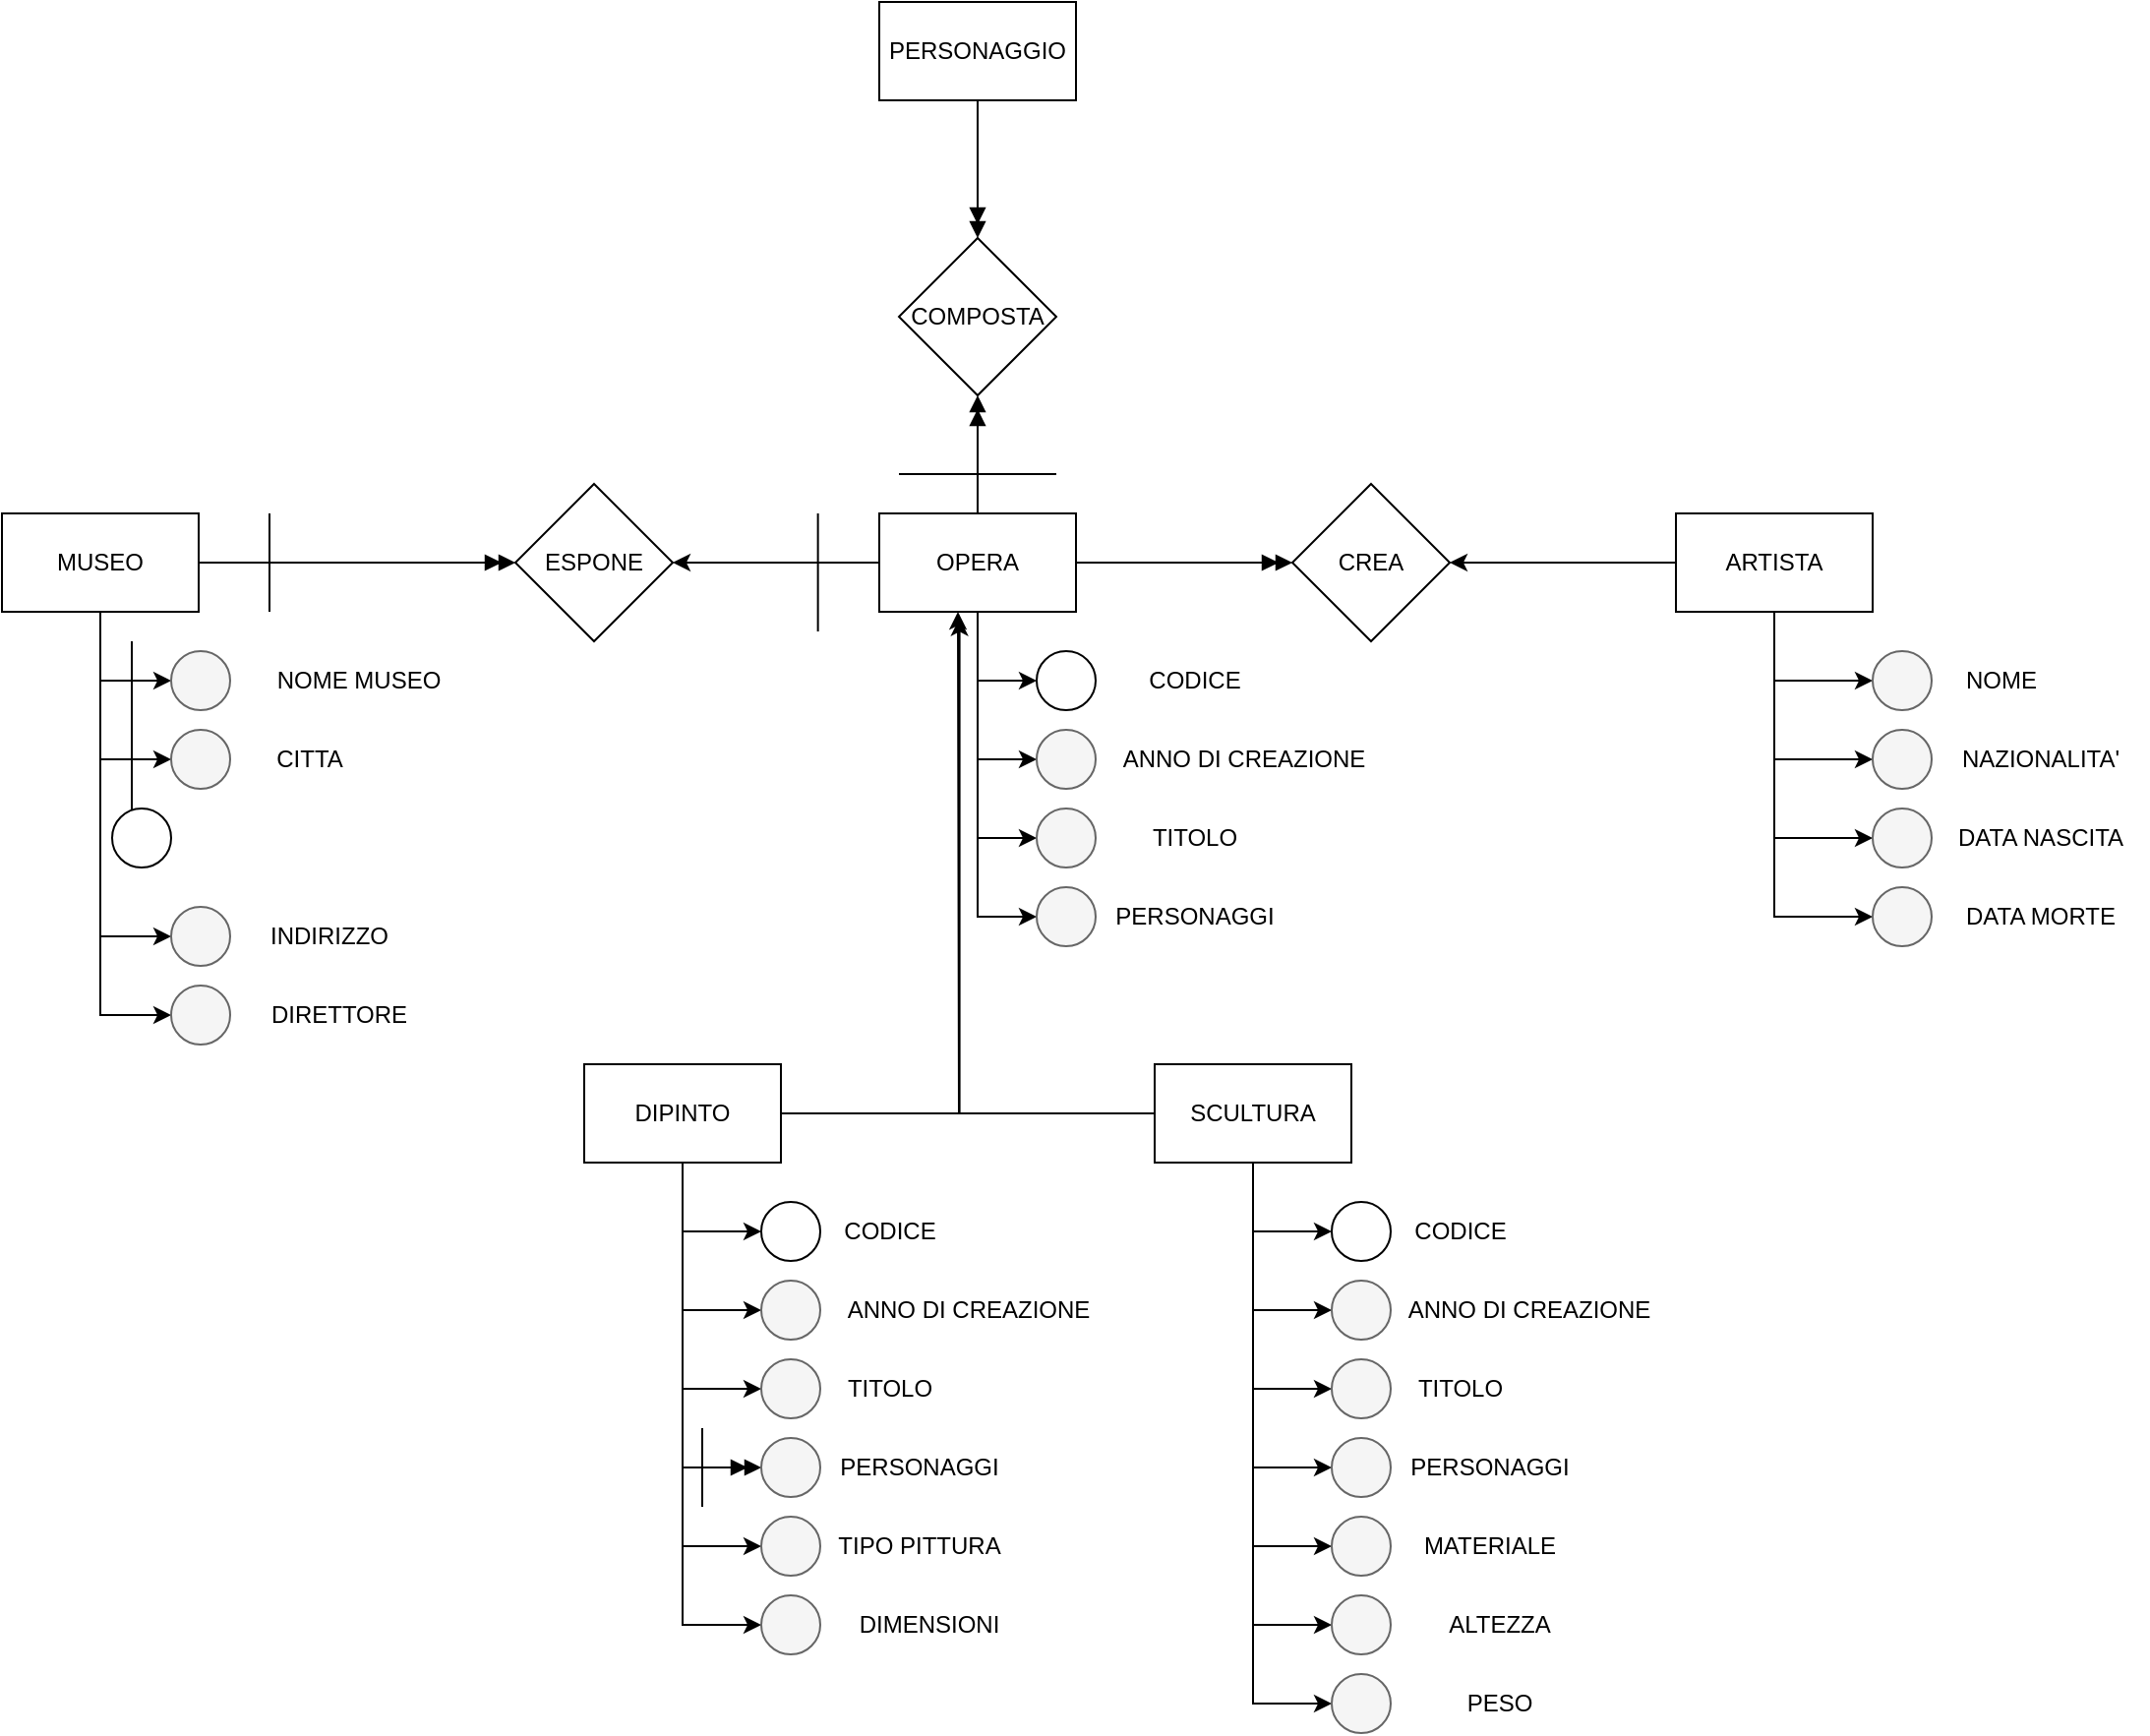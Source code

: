 <mxfile version="24.7.8">
  <diagram name="Pagina-1" id="JDAOXSwhQihka_aIWBLD">
    <mxGraphModel dx="1050" dy="1798" grid="1" gridSize="10" guides="1" tooltips="1" connect="1" arrows="1" fold="1" page="1" pageScale="1" pageWidth="827" pageHeight="1169" math="0" shadow="0">
      <root>
        <mxCell id="0" />
        <mxCell id="1" parent="0" />
        <mxCell id="RdyJL8XfCO785PZ9XOAZ-18" style="edgeStyle=orthogonalEdgeStyle;rounded=0;orthogonalLoop=1;jettySize=auto;html=1;entryX=0;entryY=0.5;entryDx=0;entryDy=0;" parent="1" source="RdyJL8XfCO785PZ9XOAZ-1" target="RdyJL8XfCO785PZ9XOAZ-7" edge="1">
          <mxGeometry relative="1" as="geometry" />
        </mxCell>
        <mxCell id="RdyJL8XfCO785PZ9XOAZ-19" style="edgeStyle=orthogonalEdgeStyle;rounded=0;orthogonalLoop=1;jettySize=auto;html=1;entryX=0;entryY=0.5;entryDx=0;entryDy=0;" parent="1" source="RdyJL8XfCO785PZ9XOAZ-1" target="RdyJL8XfCO785PZ9XOAZ-10" edge="1">
          <mxGeometry relative="1" as="geometry" />
        </mxCell>
        <mxCell id="RdyJL8XfCO785PZ9XOAZ-20" style="edgeStyle=orthogonalEdgeStyle;rounded=0;orthogonalLoop=1;jettySize=auto;html=1;entryX=0;entryY=0.5;entryDx=0;entryDy=0;" parent="1" source="RdyJL8XfCO785PZ9XOAZ-1" target="RdyJL8XfCO785PZ9XOAZ-14" edge="1">
          <mxGeometry relative="1" as="geometry" />
        </mxCell>
        <mxCell id="RdyJL8XfCO785PZ9XOAZ-22" style="edgeStyle=orthogonalEdgeStyle;rounded=0;orthogonalLoop=1;jettySize=auto;html=1;entryX=0;entryY=0.5;entryDx=0;entryDy=0;" parent="1" source="RdyJL8XfCO785PZ9XOAZ-1" target="RdyJL8XfCO785PZ9XOAZ-12" edge="1">
          <mxGeometry relative="1" as="geometry" />
        </mxCell>
        <mxCell id="RdyJL8XfCO785PZ9XOAZ-109" style="edgeStyle=orthogonalEdgeStyle;rounded=0;orthogonalLoop=1;jettySize=auto;html=1;entryX=0;entryY=0.5;entryDx=0;entryDy=0;endArrow=doubleBlock;endFill=1;" parent="1" source="RdyJL8XfCO785PZ9XOAZ-1" target="RdyJL8XfCO785PZ9XOAZ-107" edge="1">
          <mxGeometry relative="1" as="geometry">
            <mxPoint x="360" y="145" as="targetPoint" />
          </mxGeometry>
        </mxCell>
        <mxCell id="RdyJL8XfCO785PZ9XOAZ-1" value="MUSEO" style="rounded=0;whiteSpace=wrap;html=1;" parent="1" vertex="1">
          <mxGeometry x="104" y="120" width="100" height="50" as="geometry" />
        </mxCell>
        <mxCell id="RdyJL8XfCO785PZ9XOAZ-33" style="edgeStyle=orthogonalEdgeStyle;rounded=0;orthogonalLoop=1;jettySize=auto;html=1;entryX=0;entryY=0.5;entryDx=0;entryDy=0;" parent="1" source="RdyJL8XfCO785PZ9XOAZ-2" target="RdyJL8XfCO785PZ9XOAZ-25" edge="1">
          <mxGeometry relative="1" as="geometry" />
        </mxCell>
        <mxCell id="RdyJL8XfCO785PZ9XOAZ-34" style="edgeStyle=orthogonalEdgeStyle;rounded=0;orthogonalLoop=1;jettySize=auto;html=1;entryX=0;entryY=0.5;entryDx=0;entryDy=0;" parent="1" source="RdyJL8XfCO785PZ9XOAZ-2" target="RdyJL8XfCO785PZ9XOAZ-27" edge="1">
          <mxGeometry relative="1" as="geometry" />
        </mxCell>
        <mxCell id="RdyJL8XfCO785PZ9XOAZ-35" style="edgeStyle=orthogonalEdgeStyle;rounded=0;orthogonalLoop=1;jettySize=auto;html=1;entryX=0;entryY=0.5;entryDx=0;entryDy=0;" parent="1" source="RdyJL8XfCO785PZ9XOAZ-2" target="RdyJL8XfCO785PZ9XOAZ-29" edge="1">
          <mxGeometry relative="1" as="geometry" />
        </mxCell>
        <mxCell id="RdyJL8XfCO785PZ9XOAZ-36" style="edgeStyle=orthogonalEdgeStyle;rounded=0;orthogonalLoop=1;jettySize=auto;html=1;entryX=0;entryY=0.5;entryDx=0;entryDy=0;" parent="1" source="RdyJL8XfCO785PZ9XOAZ-2" target="RdyJL8XfCO785PZ9XOAZ-31" edge="1">
          <mxGeometry relative="1" as="geometry" />
        </mxCell>
        <mxCell id="RdyJL8XfCO785PZ9XOAZ-112" style="edgeStyle=orthogonalEdgeStyle;rounded=0;orthogonalLoop=1;jettySize=auto;html=1;entryX=1;entryY=0.5;entryDx=0;entryDy=0;" parent="1" source="RdyJL8XfCO785PZ9XOAZ-2" target="RdyJL8XfCO785PZ9XOAZ-107" edge="1">
          <mxGeometry relative="1" as="geometry" />
        </mxCell>
        <mxCell id="RdyJL8XfCO785PZ9XOAZ-117" style="edgeStyle=orthogonalEdgeStyle;rounded=0;orthogonalLoop=1;jettySize=auto;html=1;entryX=0;entryY=0.5;entryDx=0;entryDy=0;endArrow=doubleBlock;endFill=1;" parent="1" source="RdyJL8XfCO785PZ9XOAZ-2" target="RdyJL8XfCO785PZ9XOAZ-116" edge="1">
          <mxGeometry relative="1" as="geometry" />
        </mxCell>
        <mxCell id="RdyJL8XfCO785PZ9XOAZ-124" style="edgeStyle=orthogonalEdgeStyle;rounded=0;orthogonalLoop=1;jettySize=auto;html=1;endArrow=doubleBlock;endFill=1;" parent="1" source="RdyJL8XfCO785PZ9XOAZ-2" target="RdyJL8XfCO785PZ9XOAZ-123" edge="1">
          <mxGeometry relative="1" as="geometry" />
        </mxCell>
        <mxCell id="RdyJL8XfCO785PZ9XOAZ-2" value="OPERA" style="rounded=0;whiteSpace=wrap;html=1;" parent="1" vertex="1">
          <mxGeometry x="550" y="120" width="100" height="50" as="geometry" />
        </mxCell>
        <mxCell id="RdyJL8XfCO785PZ9XOAZ-45" style="edgeStyle=orthogonalEdgeStyle;rounded=0;orthogonalLoop=1;jettySize=auto;html=1;entryX=0;entryY=0.5;entryDx=0;entryDy=0;" parent="1" source="RdyJL8XfCO785PZ9XOAZ-3" target="RdyJL8XfCO785PZ9XOAZ-37" edge="1">
          <mxGeometry relative="1" as="geometry" />
        </mxCell>
        <mxCell id="RdyJL8XfCO785PZ9XOAZ-46" style="edgeStyle=orthogonalEdgeStyle;rounded=0;orthogonalLoop=1;jettySize=auto;html=1;entryX=0;entryY=0.5;entryDx=0;entryDy=0;" parent="1" source="RdyJL8XfCO785PZ9XOAZ-3" target="RdyJL8XfCO785PZ9XOAZ-39" edge="1">
          <mxGeometry relative="1" as="geometry" />
        </mxCell>
        <mxCell id="RdyJL8XfCO785PZ9XOAZ-47" style="edgeStyle=orthogonalEdgeStyle;rounded=0;orthogonalLoop=1;jettySize=auto;html=1;entryX=0;entryY=0.5;entryDx=0;entryDy=0;" parent="1" source="RdyJL8XfCO785PZ9XOAZ-3" target="RdyJL8XfCO785PZ9XOAZ-41" edge="1">
          <mxGeometry relative="1" as="geometry" />
        </mxCell>
        <mxCell id="RdyJL8XfCO785PZ9XOAZ-48" style="edgeStyle=orthogonalEdgeStyle;rounded=0;orthogonalLoop=1;jettySize=auto;html=1;entryX=0;entryY=0.5;entryDx=0;entryDy=0;" parent="1" source="RdyJL8XfCO785PZ9XOAZ-3" target="RdyJL8XfCO785PZ9XOAZ-43" edge="1">
          <mxGeometry relative="1" as="geometry" />
        </mxCell>
        <mxCell id="RdyJL8XfCO785PZ9XOAZ-118" style="edgeStyle=orthogonalEdgeStyle;rounded=0;orthogonalLoop=1;jettySize=auto;html=1;entryX=1;entryY=0.5;entryDx=0;entryDy=0;" parent="1" source="RdyJL8XfCO785PZ9XOAZ-3" target="RdyJL8XfCO785PZ9XOAZ-116" edge="1">
          <mxGeometry relative="1" as="geometry" />
        </mxCell>
        <mxCell id="RdyJL8XfCO785PZ9XOAZ-3" value="ARTISTA" style="rounded=0;whiteSpace=wrap;html=1;" parent="1" vertex="1">
          <mxGeometry x="955" y="120" width="100" height="50" as="geometry" />
        </mxCell>
        <mxCell id="RdyJL8XfCO785PZ9XOAZ-64" style="edgeStyle=orthogonalEdgeStyle;rounded=0;orthogonalLoop=1;jettySize=auto;html=1;entryX=0;entryY=0.5;entryDx=0;entryDy=0;" parent="1" source="RdyJL8XfCO785PZ9XOAZ-4" target="RdyJL8XfCO785PZ9XOAZ-57" edge="1">
          <mxGeometry relative="1" as="geometry" />
        </mxCell>
        <mxCell id="RdyJL8XfCO785PZ9XOAZ-73" style="edgeStyle=orthogonalEdgeStyle;rounded=0;orthogonalLoop=1;jettySize=auto;html=1;entryX=0;entryY=0.5;entryDx=0;entryDy=0;" parent="1" source="RdyJL8XfCO785PZ9XOAZ-4" target="RdyJL8XfCO785PZ9XOAZ-59" edge="1">
          <mxGeometry relative="1" as="geometry" />
        </mxCell>
        <mxCell id="RdyJL8XfCO785PZ9XOAZ-74" style="edgeStyle=orthogonalEdgeStyle;rounded=0;orthogonalLoop=1;jettySize=auto;html=1;entryX=0;entryY=0.5;entryDx=0;entryDy=0;" parent="1" source="RdyJL8XfCO785PZ9XOAZ-4" target="RdyJL8XfCO785PZ9XOAZ-60" edge="1">
          <mxGeometry relative="1" as="geometry" />
        </mxCell>
        <mxCell id="RdyJL8XfCO785PZ9XOAZ-75" style="edgeStyle=orthogonalEdgeStyle;rounded=0;orthogonalLoop=1;jettySize=auto;html=1;entryX=0;entryY=0.5;entryDx=0;entryDy=0;endArrow=doubleBlock;endFill=1;" parent="1" source="RdyJL8XfCO785PZ9XOAZ-4" target="RdyJL8XfCO785PZ9XOAZ-62" edge="1">
          <mxGeometry relative="1" as="geometry" />
        </mxCell>
        <mxCell id="RdyJL8XfCO785PZ9XOAZ-80" style="edgeStyle=orthogonalEdgeStyle;rounded=0;orthogonalLoop=1;jettySize=auto;html=1;entryX=0;entryY=0.5;entryDx=0;entryDy=0;" parent="1" source="RdyJL8XfCO785PZ9XOAZ-4" target="RdyJL8XfCO785PZ9XOAZ-76" edge="1">
          <mxGeometry relative="1" as="geometry" />
        </mxCell>
        <mxCell id="RdyJL8XfCO785PZ9XOAZ-81" style="edgeStyle=orthogonalEdgeStyle;rounded=0;orthogonalLoop=1;jettySize=auto;html=1;entryX=0;entryY=0.5;entryDx=0;entryDy=0;" parent="1" source="RdyJL8XfCO785PZ9XOAZ-4" target="RdyJL8XfCO785PZ9XOAZ-78" edge="1">
          <mxGeometry relative="1" as="geometry" />
        </mxCell>
        <mxCell id="RdyJL8XfCO785PZ9XOAZ-4" value="DIPINTO" style="rounded=0;whiteSpace=wrap;html=1;" parent="1" vertex="1">
          <mxGeometry x="400" y="400" width="100" height="50" as="geometry" />
        </mxCell>
        <mxCell id="RdyJL8XfCO785PZ9XOAZ-7" value="" style="ellipse;whiteSpace=wrap;html=1;aspect=fixed;fillColor=#f5f5f5;fontColor=#333333;strokeColor=#666666;" parent="1" vertex="1">
          <mxGeometry x="190" y="190" width="30" height="30" as="geometry" />
        </mxCell>
        <mxCell id="RdyJL8XfCO785PZ9XOAZ-9" value="NOME MUSEO" style="text;html=1;align=center;verticalAlign=middle;resizable=0;points=[];autosize=1;strokeColor=none;fillColor=none;" parent="1" vertex="1">
          <mxGeometry x="230" y="190" width="110" height="30" as="geometry" />
        </mxCell>
        <mxCell id="RdyJL8XfCO785PZ9XOAZ-10" value="" style="ellipse;whiteSpace=wrap;html=1;aspect=fixed;fillColor=#f5f5f5;fontColor=#333333;strokeColor=#666666;" parent="1" vertex="1">
          <mxGeometry x="190" y="230" width="30" height="30" as="geometry" />
        </mxCell>
        <mxCell id="RdyJL8XfCO785PZ9XOAZ-11" value="INDIRIZZO" style="text;html=1;align=center;verticalAlign=middle;resizable=0;points=[];autosize=1;strokeColor=none;fillColor=none;" parent="1" vertex="1">
          <mxGeometry x="230" y="320" width="80" height="30" as="geometry" />
        </mxCell>
        <mxCell id="RdyJL8XfCO785PZ9XOAZ-12" value="" style="ellipse;whiteSpace=wrap;html=1;aspect=fixed;fillColor=#f5f5f5;fontColor=#333333;strokeColor=#666666;" parent="1" vertex="1">
          <mxGeometry x="190" y="320" width="30" height="30" as="geometry" />
        </mxCell>
        <mxCell id="RdyJL8XfCO785PZ9XOAZ-13" value="CITTA" style="text;html=1;align=center;verticalAlign=middle;resizable=0;points=[];autosize=1;strokeColor=none;fillColor=none;" parent="1" vertex="1">
          <mxGeometry x="230" y="230" width="60" height="30" as="geometry" />
        </mxCell>
        <mxCell id="RdyJL8XfCO785PZ9XOAZ-14" value="" style="ellipse;whiteSpace=wrap;html=1;aspect=fixed;fillColor=#f5f5f5;fontColor=#333333;strokeColor=#666666;" parent="1" vertex="1">
          <mxGeometry x="190" y="360" width="30" height="30" as="geometry" />
        </mxCell>
        <mxCell id="RdyJL8XfCO785PZ9XOAZ-15" value="DIRETTORE" style="text;html=1;align=center;verticalAlign=middle;resizable=0;points=[];autosize=1;strokeColor=none;fillColor=none;" parent="1" vertex="1">
          <mxGeometry x="230" y="360" width="90" height="30" as="geometry" />
        </mxCell>
        <mxCell id="RdyJL8XfCO785PZ9XOAZ-25" value="" style="ellipse;whiteSpace=wrap;html=1;aspect=fixed;" parent="1" vertex="1">
          <mxGeometry x="630" y="190" width="30" height="30" as="geometry" />
        </mxCell>
        <mxCell id="RdyJL8XfCO785PZ9XOAZ-26" value="CODICE" style="text;html=1;align=center;verticalAlign=middle;resizable=0;points=[];autosize=1;strokeColor=none;fillColor=none;" parent="1" vertex="1">
          <mxGeometry x="675" y="190" width="70" height="30" as="geometry" />
        </mxCell>
        <mxCell id="RdyJL8XfCO785PZ9XOAZ-27" value="" style="ellipse;whiteSpace=wrap;html=1;aspect=fixed;fillColor=#f5f5f5;fontColor=#333333;strokeColor=#666666;" parent="1" vertex="1">
          <mxGeometry x="630" y="230" width="30" height="30" as="geometry" />
        </mxCell>
        <mxCell id="RdyJL8XfCO785PZ9XOAZ-28" value="ANNO DI CREAZIONE" style="text;html=1;align=center;verticalAlign=middle;resizable=0;points=[];autosize=1;strokeColor=none;fillColor=none;" parent="1" vertex="1">
          <mxGeometry x="660" y="230" width="150" height="30" as="geometry" />
        </mxCell>
        <mxCell id="RdyJL8XfCO785PZ9XOAZ-29" value="" style="ellipse;whiteSpace=wrap;html=1;aspect=fixed;fillColor=#f5f5f5;fontColor=#333333;strokeColor=#666666;" parent="1" vertex="1">
          <mxGeometry x="630" y="270" width="30" height="30" as="geometry" />
        </mxCell>
        <mxCell id="RdyJL8XfCO785PZ9XOAZ-30" value="TITOLO" style="text;html=1;align=center;verticalAlign=middle;resizable=0;points=[];autosize=1;strokeColor=none;fillColor=none;" parent="1" vertex="1">
          <mxGeometry x="675" y="270" width="70" height="30" as="geometry" />
        </mxCell>
        <mxCell id="RdyJL8XfCO785PZ9XOAZ-31" value="" style="ellipse;whiteSpace=wrap;html=1;aspect=fixed;fillColor=#f5f5f5;fontColor=#333333;strokeColor=#666666;" parent="1" vertex="1">
          <mxGeometry x="630" y="310" width="30" height="30" as="geometry" />
        </mxCell>
        <mxCell id="RdyJL8XfCO785PZ9XOAZ-32" value="PERSONAGGI" style="text;html=1;align=center;verticalAlign=middle;resizable=0;points=[];autosize=1;strokeColor=none;fillColor=none;" parent="1" vertex="1">
          <mxGeometry x="660" y="310" width="100" height="30" as="geometry" />
        </mxCell>
        <mxCell id="RdyJL8XfCO785PZ9XOAZ-37" value="" style="ellipse;whiteSpace=wrap;html=1;aspect=fixed;fillColor=#f5f5f5;fontColor=#333333;strokeColor=#666666;" parent="1" vertex="1">
          <mxGeometry x="1055" y="190" width="30" height="30" as="geometry" />
        </mxCell>
        <mxCell id="RdyJL8XfCO785PZ9XOAZ-38" value="NOME" style="text;html=1;align=center;verticalAlign=middle;resizable=0;points=[];autosize=1;strokeColor=none;fillColor=none;" parent="1" vertex="1">
          <mxGeometry x="1090" y="190" width="60" height="30" as="geometry" />
        </mxCell>
        <mxCell id="RdyJL8XfCO785PZ9XOAZ-39" value="" style="ellipse;whiteSpace=wrap;html=1;aspect=fixed;fillColor=#f5f5f5;fontColor=#333333;strokeColor=#666666;" parent="1" vertex="1">
          <mxGeometry x="1055" y="230" width="30" height="30" as="geometry" />
        </mxCell>
        <mxCell id="RdyJL8XfCO785PZ9XOAZ-40" value="NAZIONALITA&#39;" style="text;html=1;align=center;verticalAlign=middle;resizable=0;points=[];autosize=1;strokeColor=none;fillColor=none;" parent="1" vertex="1">
          <mxGeometry x="1090" y="230" width="100" height="30" as="geometry" />
        </mxCell>
        <mxCell id="RdyJL8XfCO785PZ9XOAZ-41" value="" style="ellipse;whiteSpace=wrap;html=1;aspect=fixed;fillColor=#f5f5f5;fontColor=#333333;strokeColor=#666666;" parent="1" vertex="1">
          <mxGeometry x="1055" y="270" width="30" height="30" as="geometry" />
        </mxCell>
        <mxCell id="RdyJL8XfCO785PZ9XOAZ-42" value="DATA NASCITA" style="text;html=1;align=center;verticalAlign=middle;resizable=0;points=[];autosize=1;strokeColor=none;fillColor=none;" parent="1" vertex="1">
          <mxGeometry x="1085" y="270" width="110" height="30" as="geometry" />
        </mxCell>
        <mxCell id="RdyJL8XfCO785PZ9XOAZ-43" value="" style="ellipse;whiteSpace=wrap;html=1;aspect=fixed;fillColor=#f5f5f5;fontColor=#333333;strokeColor=#666666;" parent="1" vertex="1">
          <mxGeometry x="1055" y="310" width="30" height="30" as="geometry" />
        </mxCell>
        <mxCell id="RdyJL8XfCO785PZ9XOAZ-44" value="DATA MORTE" style="text;html=1;align=center;verticalAlign=middle;resizable=0;points=[];autosize=1;strokeColor=none;fillColor=none;" parent="1" vertex="1">
          <mxGeometry x="1090" y="310" width="100" height="30" as="geometry" />
        </mxCell>
        <mxCell id="RdyJL8XfCO785PZ9XOAZ-57" value="" style="ellipse;whiteSpace=wrap;html=1;aspect=fixed;" parent="1" vertex="1">
          <mxGeometry x="490" y="470" width="30" height="30" as="geometry" />
        </mxCell>
        <mxCell id="RdyJL8XfCO785PZ9XOAZ-58" value="CODICE" style="text;html=1;align=center;verticalAlign=middle;resizable=0;points=[];autosize=1;strokeColor=none;fillColor=none;" parent="1" vertex="1">
          <mxGeometry x="520" y="470" width="70" height="30" as="geometry" />
        </mxCell>
        <mxCell id="RdyJL8XfCO785PZ9XOAZ-59" value="" style="ellipse;whiteSpace=wrap;html=1;aspect=fixed;fillColor=#f5f5f5;fontColor=#333333;strokeColor=#666666;" parent="1" vertex="1">
          <mxGeometry x="490" y="510" width="30" height="30" as="geometry" />
        </mxCell>
        <mxCell id="RdyJL8XfCO785PZ9XOAZ-60" value="" style="ellipse;whiteSpace=wrap;html=1;aspect=fixed;fillColor=#f5f5f5;fontColor=#333333;strokeColor=#666666;" parent="1" vertex="1">
          <mxGeometry x="490" y="550" width="30" height="30" as="geometry" />
        </mxCell>
        <mxCell id="RdyJL8XfCO785PZ9XOAZ-61" value="TITOLO" style="text;html=1;align=center;verticalAlign=middle;resizable=0;points=[];autosize=1;strokeColor=none;fillColor=none;" parent="1" vertex="1">
          <mxGeometry x="520" y="550" width="70" height="30" as="geometry" />
        </mxCell>
        <mxCell id="RdyJL8XfCO785PZ9XOAZ-62" value="" style="ellipse;whiteSpace=wrap;html=1;aspect=fixed;fillColor=#f5f5f5;fontColor=#333333;strokeColor=#666666;" parent="1" vertex="1">
          <mxGeometry x="490" y="590" width="30" height="30" as="geometry" />
        </mxCell>
        <mxCell id="RdyJL8XfCO785PZ9XOAZ-63" value="PERSONAGGI" style="text;html=1;align=center;verticalAlign=middle;resizable=0;points=[];autosize=1;strokeColor=none;fillColor=none;" parent="1" vertex="1">
          <mxGeometry x="520" y="590" width="100" height="30" as="geometry" />
        </mxCell>
        <mxCell id="RdyJL8XfCO785PZ9XOAZ-65" value="ANNO DI CREAZIONE" style="text;html=1;align=center;verticalAlign=middle;resizable=0;points=[];autosize=1;strokeColor=none;fillColor=none;" parent="1" vertex="1">
          <mxGeometry x="520" y="510" width="150" height="30" as="geometry" />
        </mxCell>
        <mxCell id="RdyJL8XfCO785PZ9XOAZ-76" value="" style="ellipse;whiteSpace=wrap;html=1;aspect=fixed;fillColor=#f5f5f5;fontColor=#333333;strokeColor=#666666;" parent="1" vertex="1">
          <mxGeometry x="490" y="630" width="30" height="30" as="geometry" />
        </mxCell>
        <mxCell id="RdyJL8XfCO785PZ9XOAZ-77" value="TIPO PITTURA" style="text;html=1;align=center;verticalAlign=middle;resizable=0;points=[];autosize=1;strokeColor=none;fillColor=none;" parent="1" vertex="1">
          <mxGeometry x="515" y="630" width="110" height="30" as="geometry" />
        </mxCell>
        <mxCell id="RdyJL8XfCO785PZ9XOAZ-78" value="" style="ellipse;whiteSpace=wrap;html=1;aspect=fixed;fillColor=#f5f5f5;fontColor=#333333;strokeColor=#666666;" parent="1" vertex="1">
          <mxGeometry x="490" y="670" width="30" height="30" as="geometry" />
        </mxCell>
        <mxCell id="RdyJL8XfCO785PZ9XOAZ-79" value="DIMENSIONI" style="text;html=1;align=center;verticalAlign=middle;resizable=0;points=[];autosize=1;strokeColor=none;fillColor=none;" parent="1" vertex="1">
          <mxGeometry x="530" y="670" width="90" height="30" as="geometry" />
        </mxCell>
        <mxCell id="RdyJL8XfCO785PZ9XOAZ-82" style="edgeStyle=orthogonalEdgeStyle;rounded=0;orthogonalLoop=1;jettySize=auto;html=1;entryX=0;entryY=0.5;entryDx=0;entryDy=0;" parent="1" source="RdyJL8XfCO785PZ9XOAZ-88" target="RdyJL8XfCO785PZ9XOAZ-89" edge="1">
          <mxGeometry relative="1" as="geometry" />
        </mxCell>
        <mxCell id="RdyJL8XfCO785PZ9XOAZ-83" style="edgeStyle=orthogonalEdgeStyle;rounded=0;orthogonalLoop=1;jettySize=auto;html=1;entryX=0;entryY=0.5;entryDx=0;entryDy=0;" parent="1" source="RdyJL8XfCO785PZ9XOAZ-88" target="RdyJL8XfCO785PZ9XOAZ-91" edge="1">
          <mxGeometry relative="1" as="geometry" />
        </mxCell>
        <mxCell id="RdyJL8XfCO785PZ9XOAZ-84" style="edgeStyle=orthogonalEdgeStyle;rounded=0;orthogonalLoop=1;jettySize=auto;html=1;entryX=0;entryY=0.5;entryDx=0;entryDy=0;" parent="1" source="RdyJL8XfCO785PZ9XOAZ-88" target="RdyJL8XfCO785PZ9XOAZ-92" edge="1">
          <mxGeometry relative="1" as="geometry" />
        </mxCell>
        <mxCell id="RdyJL8XfCO785PZ9XOAZ-85" style="edgeStyle=orthogonalEdgeStyle;rounded=0;orthogonalLoop=1;jettySize=auto;html=1;entryX=0;entryY=0.5;entryDx=0;entryDy=0;" parent="1" source="RdyJL8XfCO785PZ9XOAZ-88" target="RdyJL8XfCO785PZ9XOAZ-94" edge="1">
          <mxGeometry relative="1" as="geometry" />
        </mxCell>
        <mxCell id="RdyJL8XfCO785PZ9XOAZ-86" style="edgeStyle=orthogonalEdgeStyle;rounded=0;orthogonalLoop=1;jettySize=auto;html=1;entryX=0;entryY=0.5;entryDx=0;entryDy=0;" parent="1" source="RdyJL8XfCO785PZ9XOAZ-88" target="RdyJL8XfCO785PZ9XOAZ-96" edge="1">
          <mxGeometry relative="1" as="geometry" />
        </mxCell>
        <mxCell id="RdyJL8XfCO785PZ9XOAZ-87" style="edgeStyle=orthogonalEdgeStyle;rounded=0;orthogonalLoop=1;jettySize=auto;html=1;entryX=0;entryY=0.5;entryDx=0;entryDy=0;" parent="1" source="RdyJL8XfCO785PZ9XOAZ-88" target="RdyJL8XfCO785PZ9XOAZ-98" edge="1">
          <mxGeometry relative="1" as="geometry" />
        </mxCell>
        <mxCell id="RdyJL8XfCO785PZ9XOAZ-104" style="edgeStyle=orthogonalEdgeStyle;rounded=0;orthogonalLoop=1;jettySize=auto;html=1;entryX=0;entryY=0.5;entryDx=0;entryDy=0;" parent="1" source="RdyJL8XfCO785PZ9XOAZ-88" target="RdyJL8XfCO785PZ9XOAZ-102" edge="1">
          <mxGeometry relative="1" as="geometry" />
        </mxCell>
        <mxCell id="RdyJL8XfCO785PZ9XOAZ-106" style="edgeStyle=orthogonalEdgeStyle;rounded=0;orthogonalLoop=1;jettySize=auto;html=1;" parent="1" source="RdyJL8XfCO785PZ9XOAZ-88" edge="1">
          <mxGeometry relative="1" as="geometry">
            <mxPoint x="590" y="170" as="targetPoint" />
          </mxGeometry>
        </mxCell>
        <mxCell id="RdyJL8XfCO785PZ9XOAZ-88" value="SCULTURA" style="rounded=0;whiteSpace=wrap;html=1;" parent="1" vertex="1">
          <mxGeometry x="690" y="400" width="100" height="50" as="geometry" />
        </mxCell>
        <mxCell id="RdyJL8XfCO785PZ9XOAZ-89" value="" style="ellipse;whiteSpace=wrap;html=1;aspect=fixed;" parent="1" vertex="1">
          <mxGeometry x="780" y="470" width="30" height="30" as="geometry" />
        </mxCell>
        <mxCell id="RdyJL8XfCO785PZ9XOAZ-90" value="CODICE" style="text;html=1;align=center;verticalAlign=middle;resizable=0;points=[];autosize=1;strokeColor=none;fillColor=none;" parent="1" vertex="1">
          <mxGeometry x="810" y="470" width="70" height="30" as="geometry" />
        </mxCell>
        <mxCell id="RdyJL8XfCO785PZ9XOAZ-91" value="" style="ellipse;whiteSpace=wrap;html=1;aspect=fixed;fillColor=#f5f5f5;fontColor=#333333;strokeColor=#666666;" parent="1" vertex="1">
          <mxGeometry x="780" y="510" width="30" height="30" as="geometry" />
        </mxCell>
        <mxCell id="RdyJL8XfCO785PZ9XOAZ-92" value="" style="ellipse;whiteSpace=wrap;html=1;aspect=fixed;fillColor=#f5f5f5;fontColor=#333333;strokeColor=#666666;" parent="1" vertex="1">
          <mxGeometry x="780" y="550" width="30" height="30" as="geometry" />
        </mxCell>
        <mxCell id="RdyJL8XfCO785PZ9XOAZ-93" value="TITOLO" style="text;html=1;align=center;verticalAlign=middle;resizable=0;points=[];autosize=1;strokeColor=none;fillColor=none;" parent="1" vertex="1">
          <mxGeometry x="810" y="550" width="70" height="30" as="geometry" />
        </mxCell>
        <mxCell id="RdyJL8XfCO785PZ9XOAZ-94" value="" style="ellipse;whiteSpace=wrap;html=1;aspect=fixed;fillColor=#f5f5f5;fontColor=#333333;strokeColor=#666666;" parent="1" vertex="1">
          <mxGeometry x="780" y="590" width="30" height="30" as="geometry" />
        </mxCell>
        <mxCell id="RdyJL8XfCO785PZ9XOAZ-95" value="PERSONAGGI" style="text;html=1;align=center;verticalAlign=middle;resizable=0;points=[];autosize=1;strokeColor=none;fillColor=none;" parent="1" vertex="1">
          <mxGeometry x="810" y="590" width="100" height="30" as="geometry" />
        </mxCell>
        <mxCell id="RdyJL8XfCO785PZ9XOAZ-96" value="" style="ellipse;whiteSpace=wrap;html=1;aspect=fixed;fillColor=#f5f5f5;fontColor=#333333;strokeColor=#666666;" parent="1" vertex="1">
          <mxGeometry x="780" y="630" width="30" height="30" as="geometry" />
        </mxCell>
        <mxCell id="RdyJL8XfCO785PZ9XOAZ-97" value="MATERIALE" style="text;html=1;align=center;verticalAlign=middle;resizable=0;points=[];autosize=1;strokeColor=none;fillColor=none;" parent="1" vertex="1">
          <mxGeometry x="815" y="630" width="90" height="30" as="geometry" />
        </mxCell>
        <mxCell id="RdyJL8XfCO785PZ9XOAZ-98" value="" style="ellipse;whiteSpace=wrap;html=1;aspect=fixed;fillColor=#f5f5f5;fontColor=#333333;strokeColor=#666666;" parent="1" vertex="1">
          <mxGeometry x="780" y="670" width="30" height="30" as="geometry" />
        </mxCell>
        <mxCell id="RdyJL8XfCO785PZ9XOAZ-99" value="ALTEZZA" style="text;html=1;align=center;verticalAlign=middle;resizable=0;points=[];autosize=1;strokeColor=none;fillColor=none;" parent="1" vertex="1">
          <mxGeometry x="825" y="670" width="80" height="30" as="geometry" />
        </mxCell>
        <mxCell id="RdyJL8XfCO785PZ9XOAZ-100" value="ANNO DI CREAZIONE" style="text;html=1;align=center;verticalAlign=middle;resizable=0;points=[];autosize=1;strokeColor=none;fillColor=none;" parent="1" vertex="1">
          <mxGeometry x="805" y="510" width="150" height="30" as="geometry" />
        </mxCell>
        <mxCell id="RdyJL8XfCO785PZ9XOAZ-101" value="" style="endArrow=none;html=1;rounded=0;" parent="1" edge="1">
          <mxGeometry width="50" height="50" relative="1" as="geometry">
            <mxPoint x="460" y="585" as="sourcePoint" />
            <mxPoint x="460" y="625" as="targetPoint" />
          </mxGeometry>
        </mxCell>
        <mxCell id="RdyJL8XfCO785PZ9XOAZ-102" value="" style="ellipse;whiteSpace=wrap;html=1;aspect=fixed;fillColor=#f5f5f5;fontColor=#333333;strokeColor=#666666;" parent="1" vertex="1">
          <mxGeometry x="780" y="710" width="30" height="30" as="geometry" />
        </mxCell>
        <mxCell id="RdyJL8XfCO785PZ9XOAZ-103" value="PESO" style="text;html=1;align=center;verticalAlign=middle;resizable=0;points=[];autosize=1;strokeColor=none;fillColor=none;" parent="1" vertex="1">
          <mxGeometry x="835" y="710" width="60" height="30" as="geometry" />
        </mxCell>
        <mxCell id="RdyJL8XfCO785PZ9XOAZ-105" style="edgeStyle=orthogonalEdgeStyle;rounded=0;orthogonalLoop=1;jettySize=auto;html=1;entryX=0.408;entryY=1.064;entryDx=0;entryDy=0;entryPerimeter=0;" parent="1" source="RdyJL8XfCO785PZ9XOAZ-4" target="RdyJL8XfCO785PZ9XOAZ-2" edge="1">
          <mxGeometry relative="1" as="geometry">
            <Array as="points">
              <mxPoint x="591" y="425" />
            </Array>
          </mxGeometry>
        </mxCell>
        <mxCell id="RdyJL8XfCO785PZ9XOAZ-107" value="ESPONE" style="rhombus;whiteSpace=wrap;html=1;" parent="1" vertex="1">
          <mxGeometry x="365" y="105" width="80" height="80" as="geometry" />
        </mxCell>
        <mxCell id="RdyJL8XfCO785PZ9XOAZ-111" value="" style="endArrow=none;html=1;rounded=0;" parent="1" edge="1">
          <mxGeometry width="50" height="50" relative="1" as="geometry">
            <mxPoint x="240" y="170" as="sourcePoint" />
            <mxPoint x="240" y="120" as="targetPoint" />
          </mxGeometry>
        </mxCell>
        <mxCell id="RdyJL8XfCO785PZ9XOAZ-115" value="" style="endArrow=none;html=1;rounded=0;" parent="1" edge="1">
          <mxGeometry width="50" height="50" relative="1" as="geometry">
            <mxPoint x="518.82" y="180" as="sourcePoint" />
            <mxPoint x="518.82" y="120" as="targetPoint" />
          </mxGeometry>
        </mxCell>
        <mxCell id="RdyJL8XfCO785PZ9XOAZ-116" value="CREA" style="rhombus;whiteSpace=wrap;html=1;" parent="1" vertex="1">
          <mxGeometry x="760" y="105" width="80" height="80" as="geometry" />
        </mxCell>
        <mxCell id="RdyJL8XfCO785PZ9XOAZ-119" value="" style="endArrow=none;html=1;rounded=0;" parent="1" edge="1">
          <mxGeometry width="50" height="50" relative="1" as="geometry">
            <mxPoint x="170" y="275" as="sourcePoint" />
            <mxPoint x="170" y="185" as="targetPoint" />
          </mxGeometry>
        </mxCell>
        <mxCell id="RdyJL8XfCO785PZ9XOAZ-120" value="" style="ellipse;whiteSpace=wrap;html=1;aspect=fixed;" parent="1" vertex="1">
          <mxGeometry x="160" y="270" width="30" height="30" as="geometry" />
        </mxCell>
        <mxCell id="RdyJL8XfCO785PZ9XOAZ-126" style="edgeStyle=orthogonalEdgeStyle;rounded=0;orthogonalLoop=1;jettySize=auto;html=1;endArrow=doubleBlock;endFill=1;" parent="1" source="RdyJL8XfCO785PZ9XOAZ-121" target="RdyJL8XfCO785PZ9XOAZ-123" edge="1">
          <mxGeometry relative="1" as="geometry" />
        </mxCell>
        <mxCell id="RdyJL8XfCO785PZ9XOAZ-121" value="PERSONAGGIO" style="rounded=0;whiteSpace=wrap;html=1;" parent="1" vertex="1">
          <mxGeometry x="550" y="-140" width="100" height="50" as="geometry" />
        </mxCell>
        <mxCell id="RdyJL8XfCO785PZ9XOAZ-123" value="COMPOSTA" style="rhombus;whiteSpace=wrap;html=1;" parent="1" vertex="1">
          <mxGeometry x="560" y="-20" width="80" height="80" as="geometry" />
        </mxCell>
        <mxCell id="RdyJL8XfCO785PZ9XOAZ-125" value="" style="endArrow=none;html=1;rounded=0;" parent="1" edge="1">
          <mxGeometry width="50" height="50" relative="1" as="geometry">
            <mxPoint x="640" y="100" as="sourcePoint" />
            <mxPoint x="560" y="100" as="targetPoint" />
          </mxGeometry>
        </mxCell>
      </root>
    </mxGraphModel>
  </diagram>
</mxfile>
